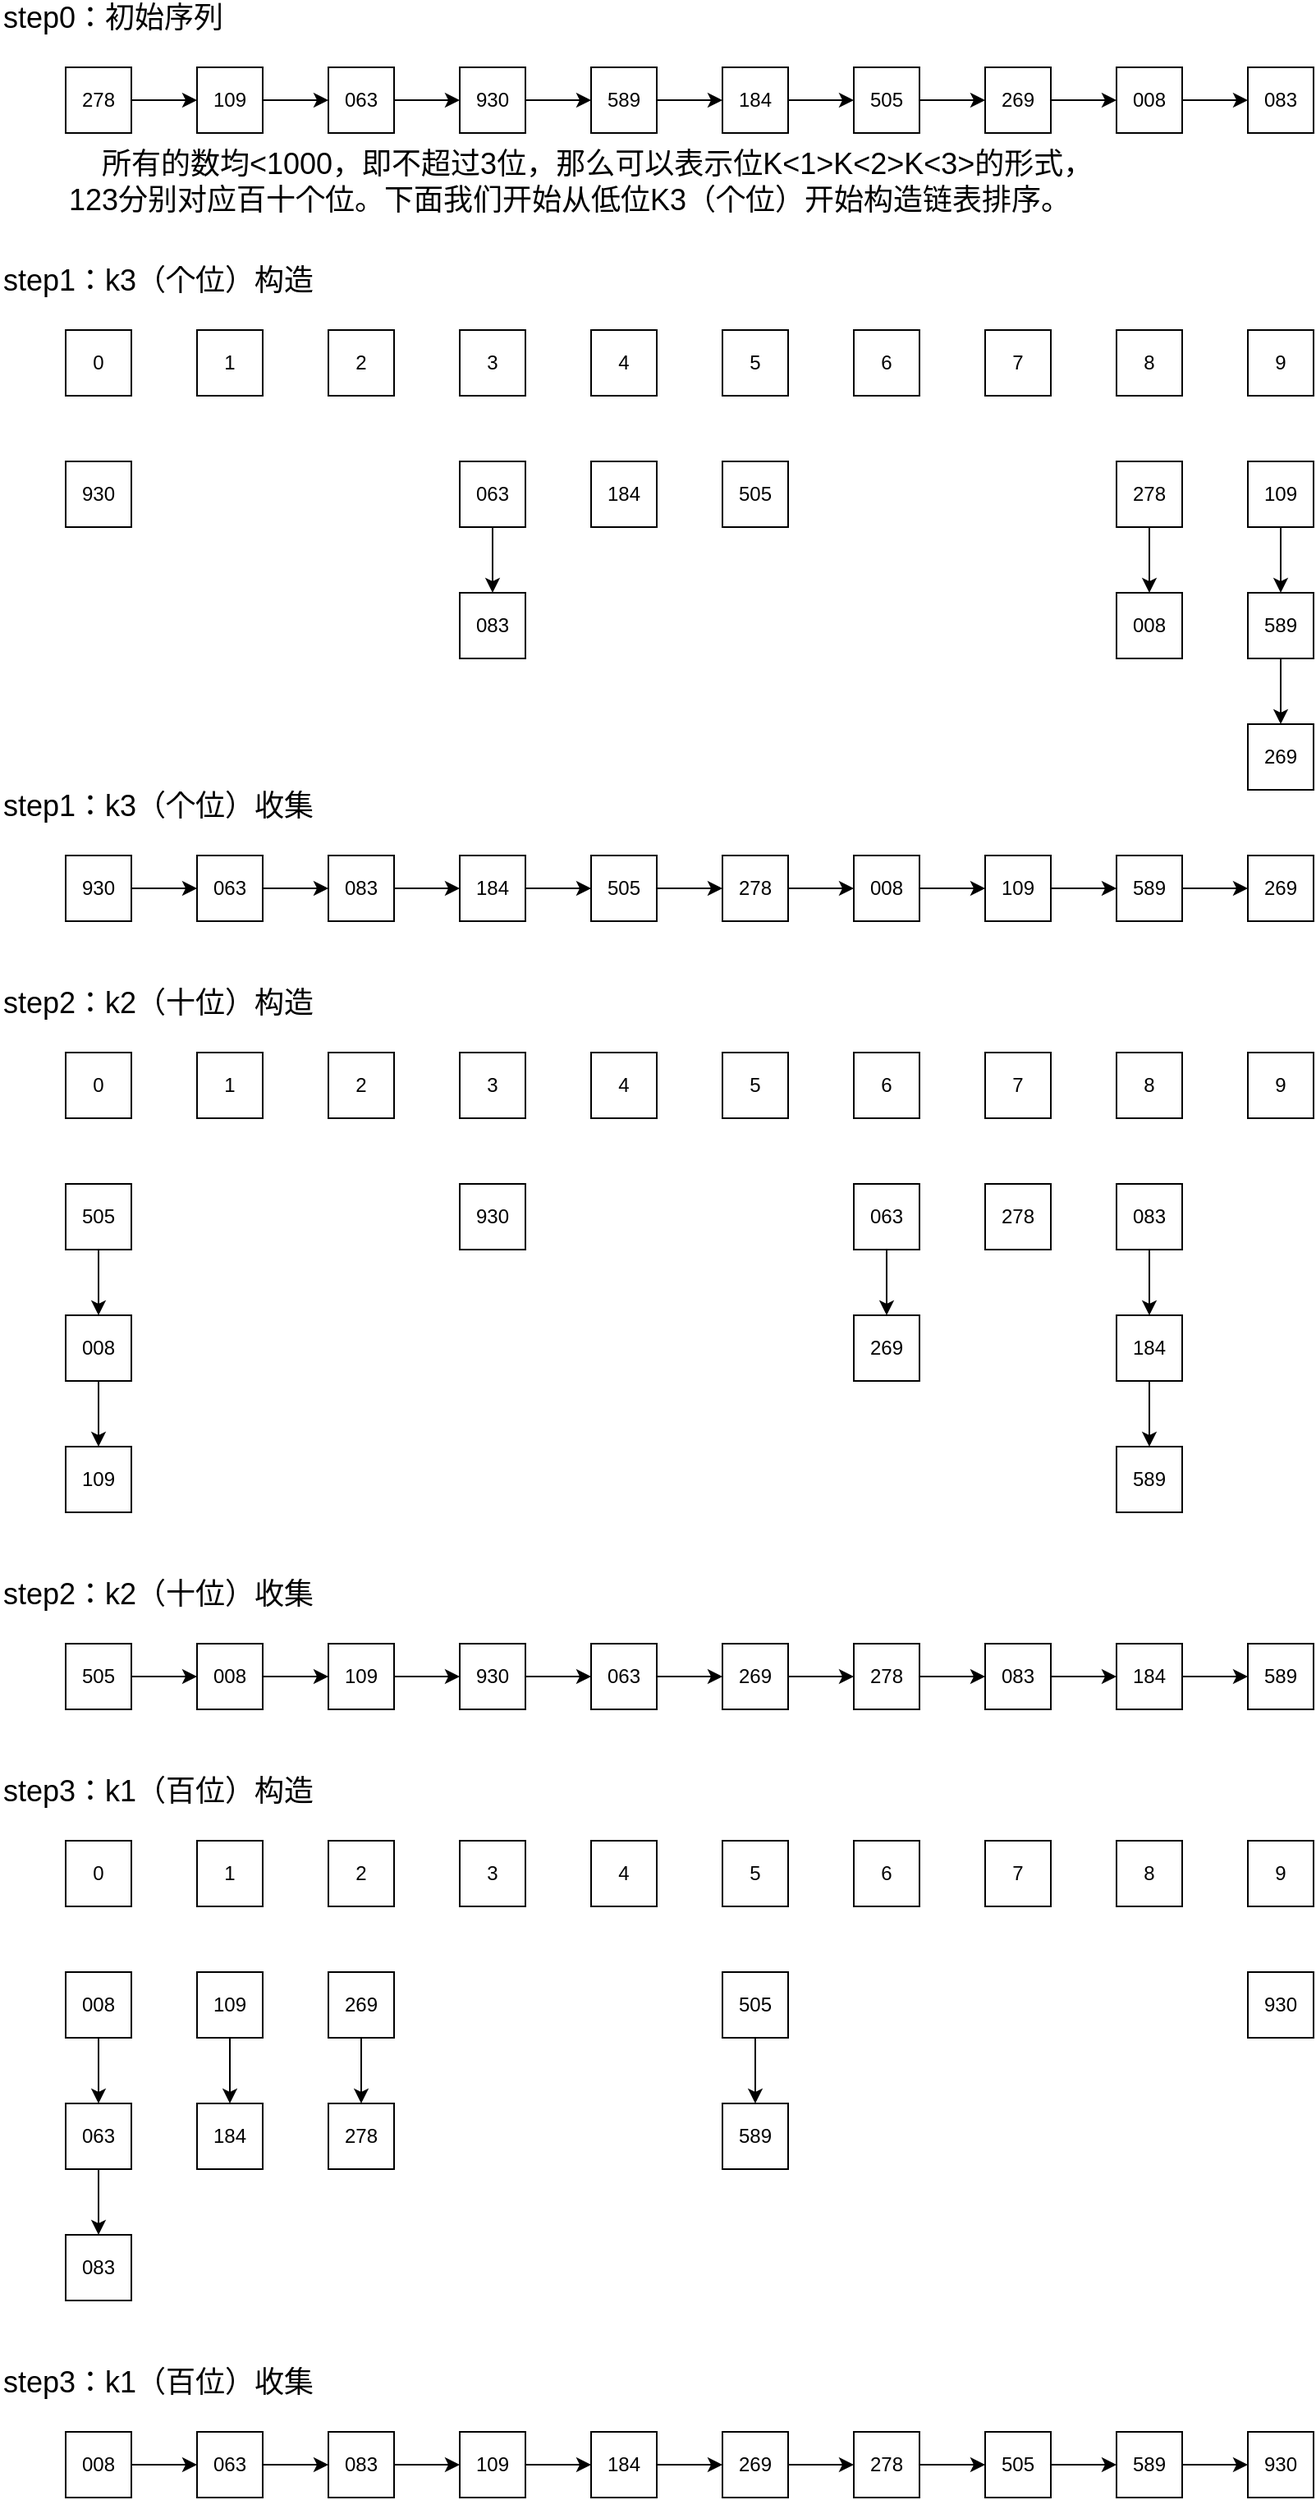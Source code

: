 <mxfile version="15.4.0" type="device"><diagram id="iNn--AuLaRvXNLrypXIw" name="Page-1"><mxGraphModel dx="981" dy="563" grid="1" gridSize="10" guides="1" tooltips="1" connect="1" arrows="1" fold="1" page="1" pageScale="1" pageWidth="850" pageHeight="1100" math="0" shadow="0"><root><mxCell id="0"/><mxCell id="1" parent="0"/><mxCell id="lWXdTKFu8HGrabyV9moX-4" value="" style="edgeStyle=orthogonalEdgeStyle;rounded=0;orthogonalLoop=1;jettySize=auto;html=1;" edge="1" parent="1" source="lWXdTKFu8HGrabyV9moX-1" target="lWXdTKFu8HGrabyV9moX-3"><mxGeometry relative="1" as="geometry"/></mxCell><mxCell id="lWXdTKFu8HGrabyV9moX-1" value="278" style="rounded=0;whiteSpace=wrap;html=1;" vertex="1" parent="1"><mxGeometry x="120" y="160" width="40" height="40" as="geometry"/></mxCell><mxCell id="lWXdTKFu8HGrabyV9moX-6" value="" style="edgeStyle=orthogonalEdgeStyle;rounded=0;orthogonalLoop=1;jettySize=auto;html=1;" edge="1" parent="1" source="lWXdTKFu8HGrabyV9moX-3" target="lWXdTKFu8HGrabyV9moX-5"><mxGeometry relative="1" as="geometry"/></mxCell><mxCell id="lWXdTKFu8HGrabyV9moX-3" value="109" style="rounded=0;whiteSpace=wrap;html=1;" vertex="1" parent="1"><mxGeometry x="200" y="160" width="40" height="40" as="geometry"/></mxCell><mxCell id="lWXdTKFu8HGrabyV9moX-8" value="" style="edgeStyle=orthogonalEdgeStyle;rounded=0;orthogonalLoop=1;jettySize=auto;html=1;" edge="1" parent="1" source="lWXdTKFu8HGrabyV9moX-5" target="lWXdTKFu8HGrabyV9moX-7"><mxGeometry relative="1" as="geometry"/></mxCell><mxCell id="lWXdTKFu8HGrabyV9moX-5" value="063" style="rounded=0;whiteSpace=wrap;html=1;" vertex="1" parent="1"><mxGeometry x="280" y="160" width="40" height="40" as="geometry"/></mxCell><mxCell id="lWXdTKFu8HGrabyV9moX-10" value="" style="edgeStyle=orthogonalEdgeStyle;rounded=0;orthogonalLoop=1;jettySize=auto;html=1;" edge="1" parent="1" source="lWXdTKFu8HGrabyV9moX-7" target="lWXdTKFu8HGrabyV9moX-9"><mxGeometry relative="1" as="geometry"/></mxCell><mxCell id="lWXdTKFu8HGrabyV9moX-7" value="930" style="rounded=0;whiteSpace=wrap;html=1;" vertex="1" parent="1"><mxGeometry x="360" y="160" width="40" height="40" as="geometry"/></mxCell><mxCell id="lWXdTKFu8HGrabyV9moX-12" value="" style="edgeStyle=orthogonalEdgeStyle;rounded=0;orthogonalLoop=1;jettySize=auto;html=1;" edge="1" parent="1" source="lWXdTKFu8HGrabyV9moX-9" target="lWXdTKFu8HGrabyV9moX-11"><mxGeometry relative="1" as="geometry"/></mxCell><mxCell id="lWXdTKFu8HGrabyV9moX-9" value="589" style="rounded=0;whiteSpace=wrap;html=1;" vertex="1" parent="1"><mxGeometry x="440" y="160" width="40" height="40" as="geometry"/></mxCell><mxCell id="lWXdTKFu8HGrabyV9moX-14" value="" style="edgeStyle=orthogonalEdgeStyle;rounded=0;orthogonalLoop=1;jettySize=auto;html=1;" edge="1" parent="1" source="lWXdTKFu8HGrabyV9moX-11" target="lWXdTKFu8HGrabyV9moX-13"><mxGeometry relative="1" as="geometry"/></mxCell><mxCell id="lWXdTKFu8HGrabyV9moX-11" value="184" style="rounded=0;whiteSpace=wrap;html=1;" vertex="1" parent="1"><mxGeometry x="520" y="160" width="40" height="40" as="geometry"/></mxCell><mxCell id="lWXdTKFu8HGrabyV9moX-16" value="" style="edgeStyle=orthogonalEdgeStyle;rounded=0;orthogonalLoop=1;jettySize=auto;html=1;" edge="1" parent="1" source="lWXdTKFu8HGrabyV9moX-13" target="lWXdTKFu8HGrabyV9moX-15"><mxGeometry relative="1" as="geometry"/></mxCell><mxCell id="lWXdTKFu8HGrabyV9moX-13" value="505" style="rounded=0;whiteSpace=wrap;html=1;" vertex="1" parent="1"><mxGeometry x="600" y="160" width="40" height="40" as="geometry"/></mxCell><mxCell id="lWXdTKFu8HGrabyV9moX-18" value="" style="edgeStyle=orthogonalEdgeStyle;rounded=0;orthogonalLoop=1;jettySize=auto;html=1;" edge="1" parent="1" source="lWXdTKFu8HGrabyV9moX-15" target="lWXdTKFu8HGrabyV9moX-17"><mxGeometry relative="1" as="geometry"/></mxCell><mxCell id="lWXdTKFu8HGrabyV9moX-15" value="269" style="rounded=0;whiteSpace=wrap;html=1;" vertex="1" parent="1"><mxGeometry x="680" y="160" width="40" height="40" as="geometry"/></mxCell><mxCell id="lWXdTKFu8HGrabyV9moX-20" value="" style="edgeStyle=orthogonalEdgeStyle;rounded=0;orthogonalLoop=1;jettySize=auto;html=1;" edge="1" parent="1" source="lWXdTKFu8HGrabyV9moX-17" target="lWXdTKFu8HGrabyV9moX-19"><mxGeometry relative="1" as="geometry"/></mxCell><mxCell id="lWXdTKFu8HGrabyV9moX-17" value="008" style="rounded=0;whiteSpace=wrap;html=1;" vertex="1" parent="1"><mxGeometry x="760" y="160" width="40" height="40" as="geometry"/></mxCell><mxCell id="lWXdTKFu8HGrabyV9moX-19" value="083" style="rounded=0;whiteSpace=wrap;html=1;" vertex="1" parent="1"><mxGeometry x="840" y="160" width="40" height="40" as="geometry"/></mxCell><mxCell id="lWXdTKFu8HGrabyV9moX-21" value="&lt;font style=&quot;font-size: 18px&quot;&gt;step0：初始序列&lt;/font&gt;" style="text;html=1;align=left;verticalAlign=middle;resizable=0;points=[];autosize=1;strokeColor=none;fillColor=none;" vertex="1" parent="1"><mxGeometry x="80" y="120" width="150" height="20" as="geometry"/></mxCell><mxCell id="lWXdTKFu8HGrabyV9moX-22" value="&lt;font style=&quot;font-size: 18px&quot;&gt;&amp;nbsp; &amp;nbsp; 所有的数均&amp;lt;1000，即不超过3位，那么可以表示位K&amp;lt;1&amp;gt;K&amp;lt;2&amp;gt;K&amp;lt;3&amp;gt;的形式，&lt;br&gt;123分别对应百十个位。下面我们开始从低位K3（个位）开始构造链表排序。&lt;/font&gt;" style="text;html=1;align=left;verticalAlign=middle;resizable=0;points=[];autosize=1;strokeColor=none;fillColor=none;" vertex="1" parent="1"><mxGeometry x="120" y="210" width="640" height="40" as="geometry"/></mxCell><mxCell id="lWXdTKFu8HGrabyV9moX-23" value="0" style="rounded=0;whiteSpace=wrap;html=1;" vertex="1" parent="1"><mxGeometry x="120" y="320" width="40" height="40" as="geometry"/></mxCell><mxCell id="lWXdTKFu8HGrabyV9moX-24" value="&lt;font style=&quot;font-size: 18px&quot;&gt;step1：k3（个位）构造&lt;/font&gt;" style="text;html=1;align=left;verticalAlign=middle;resizable=0;points=[];autosize=1;strokeColor=none;fillColor=none;" vertex="1" parent="1"><mxGeometry x="80" y="280" width="200" height="20" as="geometry"/></mxCell><mxCell id="lWXdTKFu8HGrabyV9moX-25" value="1" style="rounded=0;whiteSpace=wrap;html=1;" vertex="1" parent="1"><mxGeometry x="200" y="320" width="40" height="40" as="geometry"/></mxCell><mxCell id="lWXdTKFu8HGrabyV9moX-26" value="2" style="rounded=0;whiteSpace=wrap;html=1;" vertex="1" parent="1"><mxGeometry x="280" y="320" width="40" height="40" as="geometry"/></mxCell><mxCell id="lWXdTKFu8HGrabyV9moX-27" value="3" style="rounded=0;whiteSpace=wrap;html=1;" vertex="1" parent="1"><mxGeometry x="360" y="320" width="40" height="40" as="geometry"/></mxCell><mxCell id="lWXdTKFu8HGrabyV9moX-28" value="4" style="rounded=0;whiteSpace=wrap;html=1;" vertex="1" parent="1"><mxGeometry x="440" y="320" width="40" height="40" as="geometry"/></mxCell><mxCell id="lWXdTKFu8HGrabyV9moX-29" value="5" style="rounded=0;whiteSpace=wrap;html=1;" vertex="1" parent="1"><mxGeometry x="520" y="320" width="40" height="40" as="geometry"/></mxCell><mxCell id="lWXdTKFu8HGrabyV9moX-30" value="6" style="rounded=0;whiteSpace=wrap;html=1;" vertex="1" parent="1"><mxGeometry x="600" y="320" width="40" height="40" as="geometry"/></mxCell><mxCell id="lWXdTKFu8HGrabyV9moX-31" value="7" style="rounded=0;whiteSpace=wrap;html=1;" vertex="1" parent="1"><mxGeometry x="680" y="320" width="40" height="40" as="geometry"/></mxCell><mxCell id="lWXdTKFu8HGrabyV9moX-32" value="8" style="rounded=0;whiteSpace=wrap;html=1;" vertex="1" parent="1"><mxGeometry x="760" y="320" width="40" height="40" as="geometry"/></mxCell><mxCell id="lWXdTKFu8HGrabyV9moX-33" value="9" style="rounded=0;whiteSpace=wrap;html=1;" vertex="1" parent="1"><mxGeometry x="840" y="320" width="40" height="40" as="geometry"/></mxCell><mxCell id="lWXdTKFu8HGrabyV9moX-45" value="" style="edgeStyle=orthogonalEdgeStyle;rounded=0;orthogonalLoop=1;jettySize=auto;html=1;" edge="1" parent="1" source="lWXdTKFu8HGrabyV9moX-34" target="lWXdTKFu8HGrabyV9moX-42"><mxGeometry relative="1" as="geometry"/></mxCell><mxCell id="lWXdTKFu8HGrabyV9moX-34" value="278" style="rounded=0;whiteSpace=wrap;html=1;" vertex="1" parent="1"><mxGeometry x="760" y="400" width="40" height="40" as="geometry"/></mxCell><mxCell id="lWXdTKFu8HGrabyV9moX-46" value="" style="edgeStyle=orthogonalEdgeStyle;rounded=0;orthogonalLoop=1;jettySize=auto;html=1;" edge="1" parent="1" source="lWXdTKFu8HGrabyV9moX-35" target="lWXdTKFu8HGrabyV9moX-38"><mxGeometry relative="1" as="geometry"/></mxCell><mxCell id="lWXdTKFu8HGrabyV9moX-35" value="109" style="rounded=0;whiteSpace=wrap;html=1;" vertex="1" parent="1"><mxGeometry x="840" y="400" width="40" height="40" as="geometry"/></mxCell><mxCell id="lWXdTKFu8HGrabyV9moX-44" value="" style="edgeStyle=orthogonalEdgeStyle;rounded=0;orthogonalLoop=1;jettySize=auto;html=1;" edge="1" parent="1" source="lWXdTKFu8HGrabyV9moX-36" target="lWXdTKFu8HGrabyV9moX-43"><mxGeometry relative="1" as="geometry"/></mxCell><mxCell id="lWXdTKFu8HGrabyV9moX-36" value="063" style="rounded=0;whiteSpace=wrap;html=1;" vertex="1" parent="1"><mxGeometry x="360" y="400" width="40" height="40" as="geometry"/></mxCell><mxCell id="lWXdTKFu8HGrabyV9moX-37" value="930" style="rounded=0;whiteSpace=wrap;html=1;" vertex="1" parent="1"><mxGeometry x="120" y="400" width="40" height="40" as="geometry"/></mxCell><mxCell id="lWXdTKFu8HGrabyV9moX-47" value="" style="edgeStyle=orthogonalEdgeStyle;rounded=0;orthogonalLoop=1;jettySize=auto;html=1;" edge="1" parent="1" source="lWXdTKFu8HGrabyV9moX-38" target="lWXdTKFu8HGrabyV9moX-41"><mxGeometry relative="1" as="geometry"/></mxCell><mxCell id="lWXdTKFu8HGrabyV9moX-38" value="589" style="rounded=0;whiteSpace=wrap;html=1;" vertex="1" parent="1"><mxGeometry x="840" y="480" width="40" height="40" as="geometry"/></mxCell><mxCell id="lWXdTKFu8HGrabyV9moX-39" value="184" style="rounded=0;whiteSpace=wrap;html=1;" vertex="1" parent="1"><mxGeometry x="440" y="400" width="40" height="40" as="geometry"/></mxCell><mxCell id="lWXdTKFu8HGrabyV9moX-40" value="505" style="rounded=0;whiteSpace=wrap;html=1;" vertex="1" parent="1"><mxGeometry x="520" y="400" width="40" height="40" as="geometry"/></mxCell><mxCell id="lWXdTKFu8HGrabyV9moX-41" value="269" style="rounded=0;whiteSpace=wrap;html=1;" vertex="1" parent="1"><mxGeometry x="840" y="560" width="40" height="40" as="geometry"/></mxCell><mxCell id="lWXdTKFu8HGrabyV9moX-42" value="008" style="rounded=0;whiteSpace=wrap;html=1;" vertex="1" parent="1"><mxGeometry x="760" y="480" width="40" height="40" as="geometry"/></mxCell><mxCell id="lWXdTKFu8HGrabyV9moX-43" value="083" style="rounded=0;whiteSpace=wrap;html=1;" vertex="1" parent="1"><mxGeometry x="360" y="480" width="40" height="40" as="geometry"/></mxCell><mxCell id="lWXdTKFu8HGrabyV9moX-48" value="&lt;font style=&quot;font-size: 18px&quot;&gt;step1：k3（个位）收集&lt;/font&gt;" style="text;html=1;align=left;verticalAlign=middle;resizable=0;points=[];autosize=1;strokeColor=none;fillColor=none;" vertex="1" parent="1"><mxGeometry x="80" y="600" width="200" height="20" as="geometry"/></mxCell><mxCell id="lWXdTKFu8HGrabyV9moX-59" value="" style="edgeStyle=orthogonalEdgeStyle;rounded=0;orthogonalLoop=1;jettySize=auto;html=1;" edge="1" parent="1" source="lWXdTKFu8HGrabyV9moX-49" target="lWXdTKFu8HGrabyV9moX-50"><mxGeometry relative="1" as="geometry"/></mxCell><mxCell id="lWXdTKFu8HGrabyV9moX-49" value="930" style="rounded=0;whiteSpace=wrap;html=1;" vertex="1" parent="1"><mxGeometry x="120" y="640" width="40" height="40" as="geometry"/></mxCell><mxCell id="lWXdTKFu8HGrabyV9moX-60" value="" style="edgeStyle=orthogonalEdgeStyle;rounded=0;orthogonalLoop=1;jettySize=auto;html=1;" edge="1" parent="1" source="lWXdTKFu8HGrabyV9moX-50" target="lWXdTKFu8HGrabyV9moX-51"><mxGeometry relative="1" as="geometry"/></mxCell><mxCell id="lWXdTKFu8HGrabyV9moX-50" value="063" style="rounded=0;whiteSpace=wrap;html=1;" vertex="1" parent="1"><mxGeometry x="200" y="640" width="40" height="40" as="geometry"/></mxCell><mxCell id="lWXdTKFu8HGrabyV9moX-61" value="" style="edgeStyle=orthogonalEdgeStyle;rounded=0;orthogonalLoop=1;jettySize=auto;html=1;" edge="1" parent="1" source="lWXdTKFu8HGrabyV9moX-51" target="lWXdTKFu8HGrabyV9moX-52"><mxGeometry relative="1" as="geometry"/></mxCell><mxCell id="lWXdTKFu8HGrabyV9moX-51" value="083" style="rounded=0;whiteSpace=wrap;html=1;" vertex="1" parent="1"><mxGeometry x="280" y="640" width="40" height="40" as="geometry"/></mxCell><mxCell id="lWXdTKFu8HGrabyV9moX-62" value="" style="edgeStyle=orthogonalEdgeStyle;rounded=0;orthogonalLoop=1;jettySize=auto;html=1;" edge="1" parent="1" source="lWXdTKFu8HGrabyV9moX-52" target="lWXdTKFu8HGrabyV9moX-53"><mxGeometry relative="1" as="geometry"/></mxCell><mxCell id="lWXdTKFu8HGrabyV9moX-52" value="184" style="rounded=0;whiteSpace=wrap;html=1;" vertex="1" parent="1"><mxGeometry x="360" y="640" width="40" height="40" as="geometry"/></mxCell><mxCell id="lWXdTKFu8HGrabyV9moX-63" value="" style="edgeStyle=orthogonalEdgeStyle;rounded=0;orthogonalLoop=1;jettySize=auto;html=1;" edge="1" parent="1" source="lWXdTKFu8HGrabyV9moX-53" target="lWXdTKFu8HGrabyV9moX-54"><mxGeometry relative="1" as="geometry"/></mxCell><mxCell id="lWXdTKFu8HGrabyV9moX-53" value="505" style="rounded=0;whiteSpace=wrap;html=1;" vertex="1" parent="1"><mxGeometry x="440" y="640" width="40" height="40" as="geometry"/></mxCell><mxCell id="lWXdTKFu8HGrabyV9moX-64" value="" style="edgeStyle=orthogonalEdgeStyle;rounded=0;orthogonalLoop=1;jettySize=auto;html=1;" edge="1" parent="1" source="lWXdTKFu8HGrabyV9moX-54" target="lWXdTKFu8HGrabyV9moX-55"><mxGeometry relative="1" as="geometry"/></mxCell><mxCell id="lWXdTKFu8HGrabyV9moX-54" value="278" style="rounded=0;whiteSpace=wrap;html=1;" vertex="1" parent="1"><mxGeometry x="520" y="640" width="40" height="40" as="geometry"/></mxCell><mxCell id="lWXdTKFu8HGrabyV9moX-65" value="" style="edgeStyle=orthogonalEdgeStyle;rounded=0;orthogonalLoop=1;jettySize=auto;html=1;" edge="1" parent="1" source="lWXdTKFu8HGrabyV9moX-55" target="lWXdTKFu8HGrabyV9moX-56"><mxGeometry relative="1" as="geometry"/></mxCell><mxCell id="lWXdTKFu8HGrabyV9moX-55" value="008" style="rounded=0;whiteSpace=wrap;html=1;" vertex="1" parent="1"><mxGeometry x="600" y="640" width="40" height="40" as="geometry"/></mxCell><mxCell id="lWXdTKFu8HGrabyV9moX-66" value="" style="edgeStyle=orthogonalEdgeStyle;rounded=0;orthogonalLoop=1;jettySize=auto;html=1;" edge="1" parent="1" source="lWXdTKFu8HGrabyV9moX-56" target="lWXdTKFu8HGrabyV9moX-57"><mxGeometry relative="1" as="geometry"/></mxCell><mxCell id="lWXdTKFu8HGrabyV9moX-56" value="109" style="rounded=0;whiteSpace=wrap;html=1;" vertex="1" parent="1"><mxGeometry x="680" y="640" width="40" height="40" as="geometry"/></mxCell><mxCell id="lWXdTKFu8HGrabyV9moX-67" value="" style="edgeStyle=orthogonalEdgeStyle;rounded=0;orthogonalLoop=1;jettySize=auto;html=1;" edge="1" parent="1" source="lWXdTKFu8HGrabyV9moX-57" target="lWXdTKFu8HGrabyV9moX-58"><mxGeometry relative="1" as="geometry"/></mxCell><mxCell id="lWXdTKFu8HGrabyV9moX-57" value="589" style="rounded=0;whiteSpace=wrap;html=1;" vertex="1" parent="1"><mxGeometry x="760" y="640" width="40" height="40" as="geometry"/></mxCell><mxCell id="lWXdTKFu8HGrabyV9moX-58" value="269" style="rounded=0;whiteSpace=wrap;html=1;" vertex="1" parent="1"><mxGeometry x="840" y="640" width="40" height="40" as="geometry"/></mxCell><mxCell id="lWXdTKFu8HGrabyV9moX-68" value="&lt;font style=&quot;font-size: 18px&quot;&gt;step2：k2（十位）构造&lt;/font&gt;" style="text;html=1;align=left;verticalAlign=middle;resizable=0;points=[];autosize=1;strokeColor=none;fillColor=none;" vertex="1" parent="1"><mxGeometry x="80" y="720" width="200" height="20" as="geometry"/></mxCell><mxCell id="lWXdTKFu8HGrabyV9moX-69" value="0" style="rounded=0;whiteSpace=wrap;html=1;" vertex="1" parent="1"><mxGeometry x="120" y="760" width="40" height="40" as="geometry"/></mxCell><mxCell id="lWXdTKFu8HGrabyV9moX-70" value="1" style="rounded=0;whiteSpace=wrap;html=1;" vertex="1" parent="1"><mxGeometry x="200" y="760" width="40" height="40" as="geometry"/></mxCell><mxCell id="lWXdTKFu8HGrabyV9moX-71" value="2" style="rounded=0;whiteSpace=wrap;html=1;" vertex="1" parent="1"><mxGeometry x="280" y="760" width="40" height="40" as="geometry"/></mxCell><mxCell id="lWXdTKFu8HGrabyV9moX-72" value="3" style="rounded=0;whiteSpace=wrap;html=1;" vertex="1" parent="1"><mxGeometry x="360" y="760" width="40" height="40" as="geometry"/></mxCell><mxCell id="lWXdTKFu8HGrabyV9moX-73" value="4" style="rounded=0;whiteSpace=wrap;html=1;" vertex="1" parent="1"><mxGeometry x="440" y="760" width="40" height="40" as="geometry"/></mxCell><mxCell id="lWXdTKFu8HGrabyV9moX-74" value="5" style="rounded=0;whiteSpace=wrap;html=1;" vertex="1" parent="1"><mxGeometry x="520" y="760" width="40" height="40" as="geometry"/></mxCell><mxCell id="lWXdTKFu8HGrabyV9moX-75" value="6" style="rounded=0;whiteSpace=wrap;html=1;" vertex="1" parent="1"><mxGeometry x="600" y="760" width="40" height="40" as="geometry"/></mxCell><mxCell id="lWXdTKFu8HGrabyV9moX-76" value="7" style="rounded=0;whiteSpace=wrap;html=1;" vertex="1" parent="1"><mxGeometry x="680" y="760" width="40" height="40" as="geometry"/></mxCell><mxCell id="lWXdTKFu8HGrabyV9moX-77" value="8" style="rounded=0;whiteSpace=wrap;html=1;" vertex="1" parent="1"><mxGeometry x="760" y="760" width="40" height="40" as="geometry"/></mxCell><mxCell id="lWXdTKFu8HGrabyV9moX-78" value="9" style="rounded=0;whiteSpace=wrap;html=1;" vertex="1" parent="1"><mxGeometry x="840" y="760" width="40" height="40" as="geometry"/></mxCell><mxCell id="lWXdTKFu8HGrabyV9moX-79" value="930" style="rounded=0;whiteSpace=wrap;html=1;" vertex="1" parent="1"><mxGeometry x="360" y="840" width="40" height="40" as="geometry"/></mxCell><mxCell id="lWXdTKFu8HGrabyV9moX-92" value="" style="edgeStyle=orthogonalEdgeStyle;rounded=0;orthogonalLoop=1;jettySize=auto;html=1;" edge="1" parent="1" source="lWXdTKFu8HGrabyV9moX-80" target="lWXdTKFu8HGrabyV9moX-88"><mxGeometry relative="1" as="geometry"/></mxCell><mxCell id="lWXdTKFu8HGrabyV9moX-80" value="063" style="rounded=0;whiteSpace=wrap;html=1;" vertex="1" parent="1"><mxGeometry x="600" y="840" width="40" height="40" as="geometry"/></mxCell><mxCell id="lWXdTKFu8HGrabyV9moX-93" value="" style="edgeStyle=orthogonalEdgeStyle;rounded=0;orthogonalLoop=1;jettySize=auto;html=1;" edge="1" parent="1" source="lWXdTKFu8HGrabyV9moX-81" target="lWXdTKFu8HGrabyV9moX-82"><mxGeometry relative="1" as="geometry"/></mxCell><mxCell id="lWXdTKFu8HGrabyV9moX-81" value="083" style="rounded=0;whiteSpace=wrap;html=1;" vertex="1" parent="1"><mxGeometry x="760" y="840" width="40" height="40" as="geometry"/></mxCell><mxCell id="lWXdTKFu8HGrabyV9moX-94" value="" style="edgeStyle=orthogonalEdgeStyle;rounded=0;orthogonalLoop=1;jettySize=auto;html=1;" edge="1" parent="1" source="lWXdTKFu8HGrabyV9moX-82" target="lWXdTKFu8HGrabyV9moX-87"><mxGeometry relative="1" as="geometry"/></mxCell><mxCell id="lWXdTKFu8HGrabyV9moX-82" value="184" style="rounded=0;whiteSpace=wrap;html=1;" vertex="1" parent="1"><mxGeometry x="760" y="920" width="40" height="40" as="geometry"/></mxCell><mxCell id="lWXdTKFu8HGrabyV9moX-90" value="" style="edgeStyle=orthogonalEdgeStyle;rounded=0;orthogonalLoop=1;jettySize=auto;html=1;" edge="1" parent="1" source="lWXdTKFu8HGrabyV9moX-83" target="lWXdTKFu8HGrabyV9moX-85"><mxGeometry relative="1" as="geometry"/></mxCell><mxCell id="lWXdTKFu8HGrabyV9moX-83" value="505" style="rounded=0;whiteSpace=wrap;html=1;" vertex="1" parent="1"><mxGeometry x="120" y="840" width="40" height="40" as="geometry"/></mxCell><mxCell id="lWXdTKFu8HGrabyV9moX-84" value="278" style="rounded=0;whiteSpace=wrap;html=1;" vertex="1" parent="1"><mxGeometry x="680" y="840" width="40" height="40" as="geometry"/></mxCell><mxCell id="lWXdTKFu8HGrabyV9moX-91" value="" style="edgeStyle=orthogonalEdgeStyle;rounded=0;orthogonalLoop=1;jettySize=auto;html=1;" edge="1" parent="1" source="lWXdTKFu8HGrabyV9moX-85" target="lWXdTKFu8HGrabyV9moX-86"><mxGeometry relative="1" as="geometry"/></mxCell><mxCell id="lWXdTKFu8HGrabyV9moX-85" value="008" style="rounded=0;whiteSpace=wrap;html=1;" vertex="1" parent="1"><mxGeometry x="120" y="920" width="40" height="40" as="geometry"/></mxCell><mxCell id="lWXdTKFu8HGrabyV9moX-86" value="109" style="rounded=0;whiteSpace=wrap;html=1;" vertex="1" parent="1"><mxGeometry x="120" y="1000" width="40" height="40" as="geometry"/></mxCell><mxCell id="lWXdTKFu8HGrabyV9moX-87" value="589" style="rounded=0;whiteSpace=wrap;html=1;" vertex="1" parent="1"><mxGeometry x="760" y="1000" width="40" height="40" as="geometry"/></mxCell><mxCell id="lWXdTKFu8HGrabyV9moX-88" value="269" style="rounded=0;whiteSpace=wrap;html=1;" vertex="1" parent="1"><mxGeometry x="600" y="920" width="40" height="40" as="geometry"/></mxCell><mxCell id="lWXdTKFu8HGrabyV9moX-89" value="&lt;font style=&quot;font-size: 18px&quot;&gt;step2：k2（十位）收集&lt;/font&gt;" style="text;html=1;align=left;verticalAlign=middle;resizable=0;points=[];autosize=1;strokeColor=none;fillColor=none;" vertex="1" parent="1"><mxGeometry x="80" y="1080" width="200" height="20" as="geometry"/></mxCell><mxCell id="lWXdTKFu8HGrabyV9moX-133" value="" style="edgeStyle=orthogonalEdgeStyle;rounded=0;orthogonalLoop=1;jettySize=auto;html=1;" edge="1" parent="1" source="lWXdTKFu8HGrabyV9moX-95" target="lWXdTKFu8HGrabyV9moX-96"><mxGeometry relative="1" as="geometry"/></mxCell><mxCell id="lWXdTKFu8HGrabyV9moX-95" value="505" style="rounded=0;whiteSpace=wrap;html=1;" vertex="1" parent="1"><mxGeometry x="120" y="1120" width="40" height="40" as="geometry"/></mxCell><mxCell id="lWXdTKFu8HGrabyV9moX-134" value="" style="edgeStyle=orthogonalEdgeStyle;rounded=0;orthogonalLoop=1;jettySize=auto;html=1;" edge="1" parent="1" source="lWXdTKFu8HGrabyV9moX-96" target="lWXdTKFu8HGrabyV9moX-97"><mxGeometry relative="1" as="geometry"/></mxCell><mxCell id="lWXdTKFu8HGrabyV9moX-96" value="008" style="rounded=0;whiteSpace=wrap;html=1;" vertex="1" parent="1"><mxGeometry x="200" y="1120" width="40" height="40" as="geometry"/></mxCell><mxCell id="lWXdTKFu8HGrabyV9moX-135" value="" style="edgeStyle=orthogonalEdgeStyle;rounded=0;orthogonalLoop=1;jettySize=auto;html=1;" edge="1" parent="1" source="lWXdTKFu8HGrabyV9moX-97" target="lWXdTKFu8HGrabyV9moX-98"><mxGeometry relative="1" as="geometry"/></mxCell><mxCell id="lWXdTKFu8HGrabyV9moX-97" value="109" style="rounded=0;whiteSpace=wrap;html=1;" vertex="1" parent="1"><mxGeometry x="280" y="1120" width="40" height="40" as="geometry"/></mxCell><mxCell id="lWXdTKFu8HGrabyV9moX-136" value="" style="edgeStyle=orthogonalEdgeStyle;rounded=0;orthogonalLoop=1;jettySize=auto;html=1;" edge="1" parent="1" source="lWXdTKFu8HGrabyV9moX-98" target="lWXdTKFu8HGrabyV9moX-99"><mxGeometry relative="1" as="geometry"/></mxCell><mxCell id="lWXdTKFu8HGrabyV9moX-98" value="930" style="rounded=0;whiteSpace=wrap;html=1;" vertex="1" parent="1"><mxGeometry x="360" y="1120" width="40" height="40" as="geometry"/></mxCell><mxCell id="lWXdTKFu8HGrabyV9moX-137" value="" style="edgeStyle=orthogonalEdgeStyle;rounded=0;orthogonalLoop=1;jettySize=auto;html=1;" edge="1" parent="1" source="lWXdTKFu8HGrabyV9moX-99" target="lWXdTKFu8HGrabyV9moX-100"><mxGeometry relative="1" as="geometry"/></mxCell><mxCell id="lWXdTKFu8HGrabyV9moX-99" value="063" style="rounded=0;whiteSpace=wrap;html=1;" vertex="1" parent="1"><mxGeometry x="440" y="1120" width="40" height="40" as="geometry"/></mxCell><mxCell id="lWXdTKFu8HGrabyV9moX-138" value="" style="edgeStyle=orthogonalEdgeStyle;rounded=0;orthogonalLoop=1;jettySize=auto;html=1;" edge="1" parent="1" source="lWXdTKFu8HGrabyV9moX-100" target="lWXdTKFu8HGrabyV9moX-101"><mxGeometry relative="1" as="geometry"/></mxCell><mxCell id="lWXdTKFu8HGrabyV9moX-100" value="269" style="rounded=0;whiteSpace=wrap;html=1;" vertex="1" parent="1"><mxGeometry x="520" y="1120" width="40" height="40" as="geometry"/></mxCell><mxCell id="lWXdTKFu8HGrabyV9moX-139" value="" style="edgeStyle=orthogonalEdgeStyle;rounded=0;orthogonalLoop=1;jettySize=auto;html=1;" edge="1" parent="1" source="lWXdTKFu8HGrabyV9moX-101" target="lWXdTKFu8HGrabyV9moX-102"><mxGeometry relative="1" as="geometry"/></mxCell><mxCell id="lWXdTKFu8HGrabyV9moX-101" value="278" style="rounded=0;whiteSpace=wrap;html=1;" vertex="1" parent="1"><mxGeometry x="600" y="1120" width="40" height="40" as="geometry"/></mxCell><mxCell id="lWXdTKFu8HGrabyV9moX-140" value="" style="edgeStyle=orthogonalEdgeStyle;rounded=0;orthogonalLoop=1;jettySize=auto;html=1;" edge="1" parent="1" source="lWXdTKFu8HGrabyV9moX-102" target="lWXdTKFu8HGrabyV9moX-103"><mxGeometry relative="1" as="geometry"/></mxCell><mxCell id="lWXdTKFu8HGrabyV9moX-102" value="083" style="rounded=0;whiteSpace=wrap;html=1;" vertex="1" parent="1"><mxGeometry x="680" y="1120" width="40" height="40" as="geometry"/></mxCell><mxCell id="lWXdTKFu8HGrabyV9moX-141" value="" style="edgeStyle=orthogonalEdgeStyle;rounded=0;orthogonalLoop=1;jettySize=auto;html=1;" edge="1" parent="1" source="lWXdTKFu8HGrabyV9moX-103" target="lWXdTKFu8HGrabyV9moX-104"><mxGeometry relative="1" as="geometry"/></mxCell><mxCell id="lWXdTKFu8HGrabyV9moX-103" value="184" style="rounded=0;whiteSpace=wrap;html=1;" vertex="1" parent="1"><mxGeometry x="760" y="1120" width="40" height="40" as="geometry"/></mxCell><mxCell id="lWXdTKFu8HGrabyV9moX-104" value="589" style="rounded=0;whiteSpace=wrap;html=1;" vertex="1" parent="1"><mxGeometry x="840" y="1120" width="40" height="40" as="geometry"/></mxCell><mxCell id="lWXdTKFu8HGrabyV9moX-105" value="&lt;font style=&quot;font-size: 18px&quot;&gt;step3：k1（百位）构造&lt;/font&gt;" style="text;html=1;align=left;verticalAlign=middle;resizable=0;points=[];autosize=1;strokeColor=none;fillColor=none;" vertex="1" parent="1"><mxGeometry x="80" y="1200" width="200" height="20" as="geometry"/></mxCell><mxCell id="lWXdTKFu8HGrabyV9moX-106" value="0" style="rounded=0;whiteSpace=wrap;html=1;" vertex="1" parent="1"><mxGeometry x="120" y="1240" width="40" height="40" as="geometry"/></mxCell><mxCell id="lWXdTKFu8HGrabyV9moX-107" value="1" style="rounded=0;whiteSpace=wrap;html=1;" vertex="1" parent="1"><mxGeometry x="200" y="1240" width="40" height="40" as="geometry"/></mxCell><mxCell id="lWXdTKFu8HGrabyV9moX-108" value="2" style="rounded=0;whiteSpace=wrap;html=1;" vertex="1" parent="1"><mxGeometry x="280" y="1240" width="40" height="40" as="geometry"/></mxCell><mxCell id="lWXdTKFu8HGrabyV9moX-109" value="3" style="rounded=0;whiteSpace=wrap;html=1;" vertex="1" parent="1"><mxGeometry x="360" y="1240" width="40" height="40" as="geometry"/></mxCell><mxCell id="lWXdTKFu8HGrabyV9moX-110" value="4" style="rounded=0;whiteSpace=wrap;html=1;" vertex="1" parent="1"><mxGeometry x="440" y="1240" width="40" height="40" as="geometry"/></mxCell><mxCell id="lWXdTKFu8HGrabyV9moX-111" value="5" style="rounded=0;whiteSpace=wrap;html=1;" vertex="1" parent="1"><mxGeometry x="520" y="1240" width="40" height="40" as="geometry"/></mxCell><mxCell id="lWXdTKFu8HGrabyV9moX-112" value="6" style="rounded=0;whiteSpace=wrap;html=1;" vertex="1" parent="1"><mxGeometry x="600" y="1240" width="40" height="40" as="geometry"/></mxCell><mxCell id="lWXdTKFu8HGrabyV9moX-113" value="7" style="rounded=0;whiteSpace=wrap;html=1;" vertex="1" parent="1"><mxGeometry x="680" y="1240" width="40" height="40" as="geometry"/></mxCell><mxCell id="lWXdTKFu8HGrabyV9moX-114" value="8" style="rounded=0;whiteSpace=wrap;html=1;" vertex="1" parent="1"><mxGeometry x="760" y="1240" width="40" height="40" as="geometry"/></mxCell><mxCell id="lWXdTKFu8HGrabyV9moX-115" value="9" style="rounded=0;whiteSpace=wrap;html=1;" vertex="1" parent="1"><mxGeometry x="840" y="1240" width="40" height="40" as="geometry"/></mxCell><mxCell id="lWXdTKFu8HGrabyV9moX-130" value="" style="edgeStyle=orthogonalEdgeStyle;rounded=0;orthogonalLoop=1;jettySize=auto;html=1;" edge="1" parent="1" source="lWXdTKFu8HGrabyV9moX-116" target="lWXdTKFu8HGrabyV9moX-125"><mxGeometry relative="1" as="geometry"/></mxCell><mxCell id="lWXdTKFu8HGrabyV9moX-116" value="505" style="rounded=0;whiteSpace=wrap;html=1;" vertex="1" parent="1"><mxGeometry x="520" y="1320" width="40" height="40" as="geometry"/></mxCell><mxCell id="lWXdTKFu8HGrabyV9moX-126" value="" style="edgeStyle=orthogonalEdgeStyle;rounded=0;orthogonalLoop=1;jettySize=auto;html=1;" edge="1" parent="1" source="lWXdTKFu8HGrabyV9moX-117" target="lWXdTKFu8HGrabyV9moX-120"><mxGeometry relative="1" as="geometry"/></mxCell><mxCell id="lWXdTKFu8HGrabyV9moX-117" value="008" style="rounded=0;whiteSpace=wrap;html=1;" vertex="1" parent="1"><mxGeometry x="120" y="1320" width="40" height="40" as="geometry"/></mxCell><mxCell id="lWXdTKFu8HGrabyV9moX-128" value="" style="edgeStyle=orthogonalEdgeStyle;rounded=0;orthogonalLoop=1;jettySize=auto;html=1;" edge="1" parent="1" source="lWXdTKFu8HGrabyV9moX-118" target="lWXdTKFu8HGrabyV9moX-124"><mxGeometry relative="1" as="geometry"/></mxCell><mxCell id="lWXdTKFu8HGrabyV9moX-118" value="109" style="rounded=0;whiteSpace=wrap;html=1;" vertex="1" parent="1"><mxGeometry x="200" y="1320" width="40" height="40" as="geometry"/></mxCell><mxCell id="lWXdTKFu8HGrabyV9moX-119" value="930" style="rounded=0;whiteSpace=wrap;html=1;" vertex="1" parent="1"><mxGeometry x="840" y="1320" width="40" height="40" as="geometry"/></mxCell><mxCell id="lWXdTKFu8HGrabyV9moX-127" value="" style="edgeStyle=orthogonalEdgeStyle;rounded=0;orthogonalLoop=1;jettySize=auto;html=1;" edge="1" parent="1" source="lWXdTKFu8HGrabyV9moX-120" target="lWXdTKFu8HGrabyV9moX-123"><mxGeometry relative="1" as="geometry"/></mxCell><mxCell id="lWXdTKFu8HGrabyV9moX-120" value="063" style="rounded=0;whiteSpace=wrap;html=1;" vertex="1" parent="1"><mxGeometry x="120" y="1400" width="40" height="40" as="geometry"/></mxCell><mxCell id="lWXdTKFu8HGrabyV9moX-129" value="" style="edgeStyle=orthogonalEdgeStyle;rounded=0;orthogonalLoop=1;jettySize=auto;html=1;" edge="1" parent="1" source="lWXdTKFu8HGrabyV9moX-121" target="lWXdTKFu8HGrabyV9moX-122"><mxGeometry relative="1" as="geometry"/></mxCell><mxCell id="lWXdTKFu8HGrabyV9moX-121" value="269" style="rounded=0;whiteSpace=wrap;html=1;" vertex="1" parent="1"><mxGeometry x="280" y="1320" width="40" height="40" as="geometry"/></mxCell><mxCell id="lWXdTKFu8HGrabyV9moX-122" value="278" style="rounded=0;whiteSpace=wrap;html=1;" vertex="1" parent="1"><mxGeometry x="280" y="1400" width="40" height="40" as="geometry"/></mxCell><mxCell id="lWXdTKFu8HGrabyV9moX-123" value="083" style="rounded=0;whiteSpace=wrap;html=1;" vertex="1" parent="1"><mxGeometry x="120" y="1480" width="40" height="40" as="geometry"/></mxCell><mxCell id="lWXdTKFu8HGrabyV9moX-124" value="184" style="rounded=0;whiteSpace=wrap;html=1;" vertex="1" parent="1"><mxGeometry x="200" y="1400" width="40" height="40" as="geometry"/></mxCell><mxCell id="lWXdTKFu8HGrabyV9moX-125" value="589" style="rounded=0;whiteSpace=wrap;html=1;" vertex="1" parent="1"><mxGeometry x="520" y="1400" width="40" height="40" as="geometry"/></mxCell><mxCell id="lWXdTKFu8HGrabyV9moX-131" value="&lt;font style=&quot;font-size: 18px&quot;&gt;step3：k1（百位）收集&lt;/font&gt;" style="text;html=1;align=left;verticalAlign=middle;resizable=0;points=[];autosize=1;strokeColor=none;fillColor=none;" vertex="1" parent="1"><mxGeometry x="80" y="1560" width="200" height="20" as="geometry"/></mxCell><mxCell id="lWXdTKFu8HGrabyV9moX-151" value="" style="edgeStyle=orthogonalEdgeStyle;rounded=0;orthogonalLoop=1;jettySize=auto;html=1;" edge="1" parent="1" source="lWXdTKFu8HGrabyV9moX-132" target="lWXdTKFu8HGrabyV9moX-142"><mxGeometry relative="1" as="geometry"/></mxCell><mxCell id="lWXdTKFu8HGrabyV9moX-132" value="008" style="rounded=0;whiteSpace=wrap;html=1;" vertex="1" parent="1"><mxGeometry x="120" y="1600" width="40" height="40" as="geometry"/></mxCell><mxCell id="lWXdTKFu8HGrabyV9moX-152" value="" style="edgeStyle=orthogonalEdgeStyle;rounded=0;orthogonalLoop=1;jettySize=auto;html=1;" edge="1" parent="1" source="lWXdTKFu8HGrabyV9moX-142" target="lWXdTKFu8HGrabyV9moX-143"><mxGeometry relative="1" as="geometry"/></mxCell><mxCell id="lWXdTKFu8HGrabyV9moX-142" value="063" style="rounded=0;whiteSpace=wrap;html=1;" vertex="1" parent="1"><mxGeometry x="200" y="1600" width="40" height="40" as="geometry"/></mxCell><mxCell id="lWXdTKFu8HGrabyV9moX-153" value="" style="edgeStyle=orthogonalEdgeStyle;rounded=0;orthogonalLoop=1;jettySize=auto;html=1;" edge="1" parent="1" source="lWXdTKFu8HGrabyV9moX-143" target="lWXdTKFu8HGrabyV9moX-144"><mxGeometry relative="1" as="geometry"/></mxCell><mxCell id="lWXdTKFu8HGrabyV9moX-143" value="083" style="rounded=0;whiteSpace=wrap;html=1;" vertex="1" parent="1"><mxGeometry x="280" y="1600" width="40" height="40" as="geometry"/></mxCell><mxCell id="lWXdTKFu8HGrabyV9moX-154" value="" style="edgeStyle=orthogonalEdgeStyle;rounded=0;orthogonalLoop=1;jettySize=auto;html=1;" edge="1" parent="1" source="lWXdTKFu8HGrabyV9moX-144" target="lWXdTKFu8HGrabyV9moX-145"><mxGeometry relative="1" as="geometry"/></mxCell><mxCell id="lWXdTKFu8HGrabyV9moX-144" value="109" style="rounded=0;whiteSpace=wrap;html=1;" vertex="1" parent="1"><mxGeometry x="360" y="1600" width="40" height="40" as="geometry"/></mxCell><mxCell id="lWXdTKFu8HGrabyV9moX-155" value="" style="edgeStyle=orthogonalEdgeStyle;rounded=0;orthogonalLoop=1;jettySize=auto;html=1;" edge="1" parent="1" source="lWXdTKFu8HGrabyV9moX-145" target="lWXdTKFu8HGrabyV9moX-146"><mxGeometry relative="1" as="geometry"/></mxCell><mxCell id="lWXdTKFu8HGrabyV9moX-145" value="184" style="rounded=0;whiteSpace=wrap;html=1;" vertex="1" parent="1"><mxGeometry x="440" y="1600" width="40" height="40" as="geometry"/></mxCell><mxCell id="lWXdTKFu8HGrabyV9moX-156" value="" style="edgeStyle=orthogonalEdgeStyle;rounded=0;orthogonalLoop=1;jettySize=auto;html=1;" edge="1" parent="1" source="lWXdTKFu8HGrabyV9moX-146" target="lWXdTKFu8HGrabyV9moX-147"><mxGeometry relative="1" as="geometry"/></mxCell><mxCell id="lWXdTKFu8HGrabyV9moX-146" value="269" style="rounded=0;whiteSpace=wrap;html=1;" vertex="1" parent="1"><mxGeometry x="520" y="1600" width="40" height="40" as="geometry"/></mxCell><mxCell id="lWXdTKFu8HGrabyV9moX-157" value="" style="edgeStyle=orthogonalEdgeStyle;rounded=0;orthogonalLoop=1;jettySize=auto;html=1;" edge="1" parent="1" source="lWXdTKFu8HGrabyV9moX-147" target="lWXdTKFu8HGrabyV9moX-148"><mxGeometry relative="1" as="geometry"/></mxCell><mxCell id="lWXdTKFu8HGrabyV9moX-147" value="278" style="rounded=0;whiteSpace=wrap;html=1;" vertex="1" parent="1"><mxGeometry x="600" y="1600" width="40" height="40" as="geometry"/></mxCell><mxCell id="lWXdTKFu8HGrabyV9moX-158" value="" style="edgeStyle=orthogonalEdgeStyle;rounded=0;orthogonalLoop=1;jettySize=auto;html=1;" edge="1" parent="1" source="lWXdTKFu8HGrabyV9moX-148" target="lWXdTKFu8HGrabyV9moX-149"><mxGeometry relative="1" as="geometry"/></mxCell><mxCell id="lWXdTKFu8HGrabyV9moX-148" value="505" style="rounded=0;whiteSpace=wrap;html=1;" vertex="1" parent="1"><mxGeometry x="680" y="1600" width="40" height="40" as="geometry"/></mxCell><mxCell id="lWXdTKFu8HGrabyV9moX-159" value="" style="edgeStyle=orthogonalEdgeStyle;rounded=0;orthogonalLoop=1;jettySize=auto;html=1;" edge="1" parent="1" source="lWXdTKFu8HGrabyV9moX-149" target="lWXdTKFu8HGrabyV9moX-150"><mxGeometry relative="1" as="geometry"/></mxCell><mxCell id="lWXdTKFu8HGrabyV9moX-149" value="589" style="rounded=0;whiteSpace=wrap;html=1;" vertex="1" parent="1"><mxGeometry x="760" y="1600" width="40" height="40" as="geometry"/></mxCell><mxCell id="lWXdTKFu8HGrabyV9moX-150" value="930" style="rounded=0;whiteSpace=wrap;html=1;" vertex="1" parent="1"><mxGeometry x="840" y="1600" width="40" height="40" as="geometry"/></mxCell></root></mxGraphModel></diagram></mxfile>